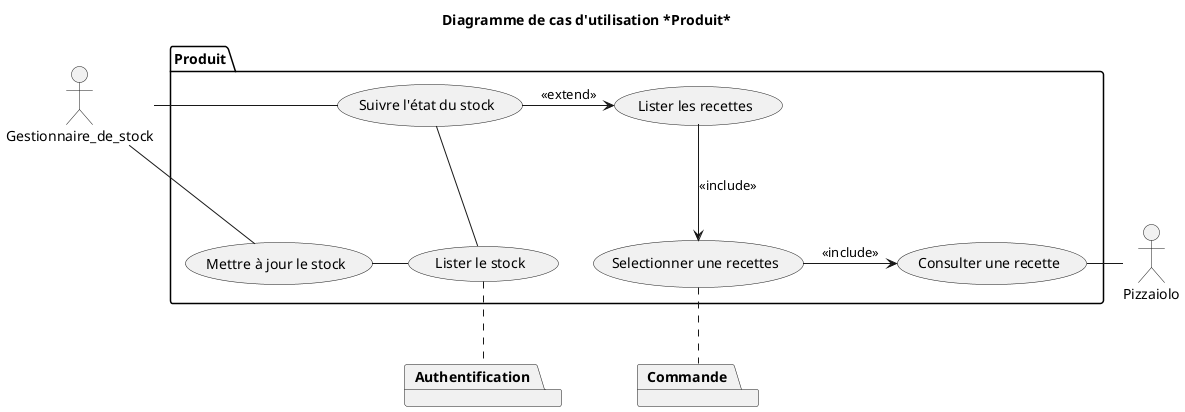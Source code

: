 @startuml 03_produit
title Diagramme de cas d'utilisation *Produit*

actor Gestionnaire_de_stock as GESTSTOCK
actor Pizzaiolo as PZLO

package Produit{
    ' left to right direction
    (Consulter une recette) as SHOW_RECIPE
    (Suivre l'état du stock) as FOLLOW_STOCK
    (Selectionner une recettes) as SELECT_RECIPE
    (Lister les recettes) as LIST_RECIPE
    (Mettre à jour le stock) as UPDATE_STOCK
    (Lister le stock) as LIST_STOCK
}
package Commande
package Authentification

GESTSTOCK - FOLLOW_STOCK
GESTSTOCK - UPDATE_STOCK
SHOW_RECIPE -r- PZLO

' PZLO -- 
SHOW_RECIPE <-l- SELECT_RECIPE : <<include>>
LIST_RECIPE --> SELECT_RECIPE : <<include>>
FOLLOW_STOCK -> LIST_RECIPE : <<extend>>
FOLLOW_STOCK -- LIST_STOCK
UPDATE_STOCK - LIST_STOCK

SELECT_RECIPE .. Commande
LIST_STOCK .. Authentification


@enduml